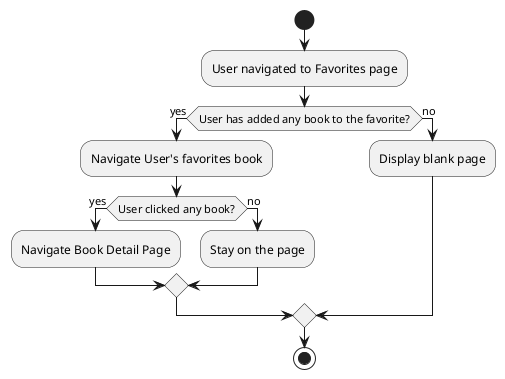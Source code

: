 @startuml

start
:User navigated to Favorites page;

if (User has added any book to the favorite?) then (yes)
  :Navigate User's favorites book;
  if (User clicked any book?) then (yes)
  :Navigate Book Detail Page;
  else (no)
    :Stay on the page;
  endif
else (no)
 :Display blank page;
endif

stop

@enduml
